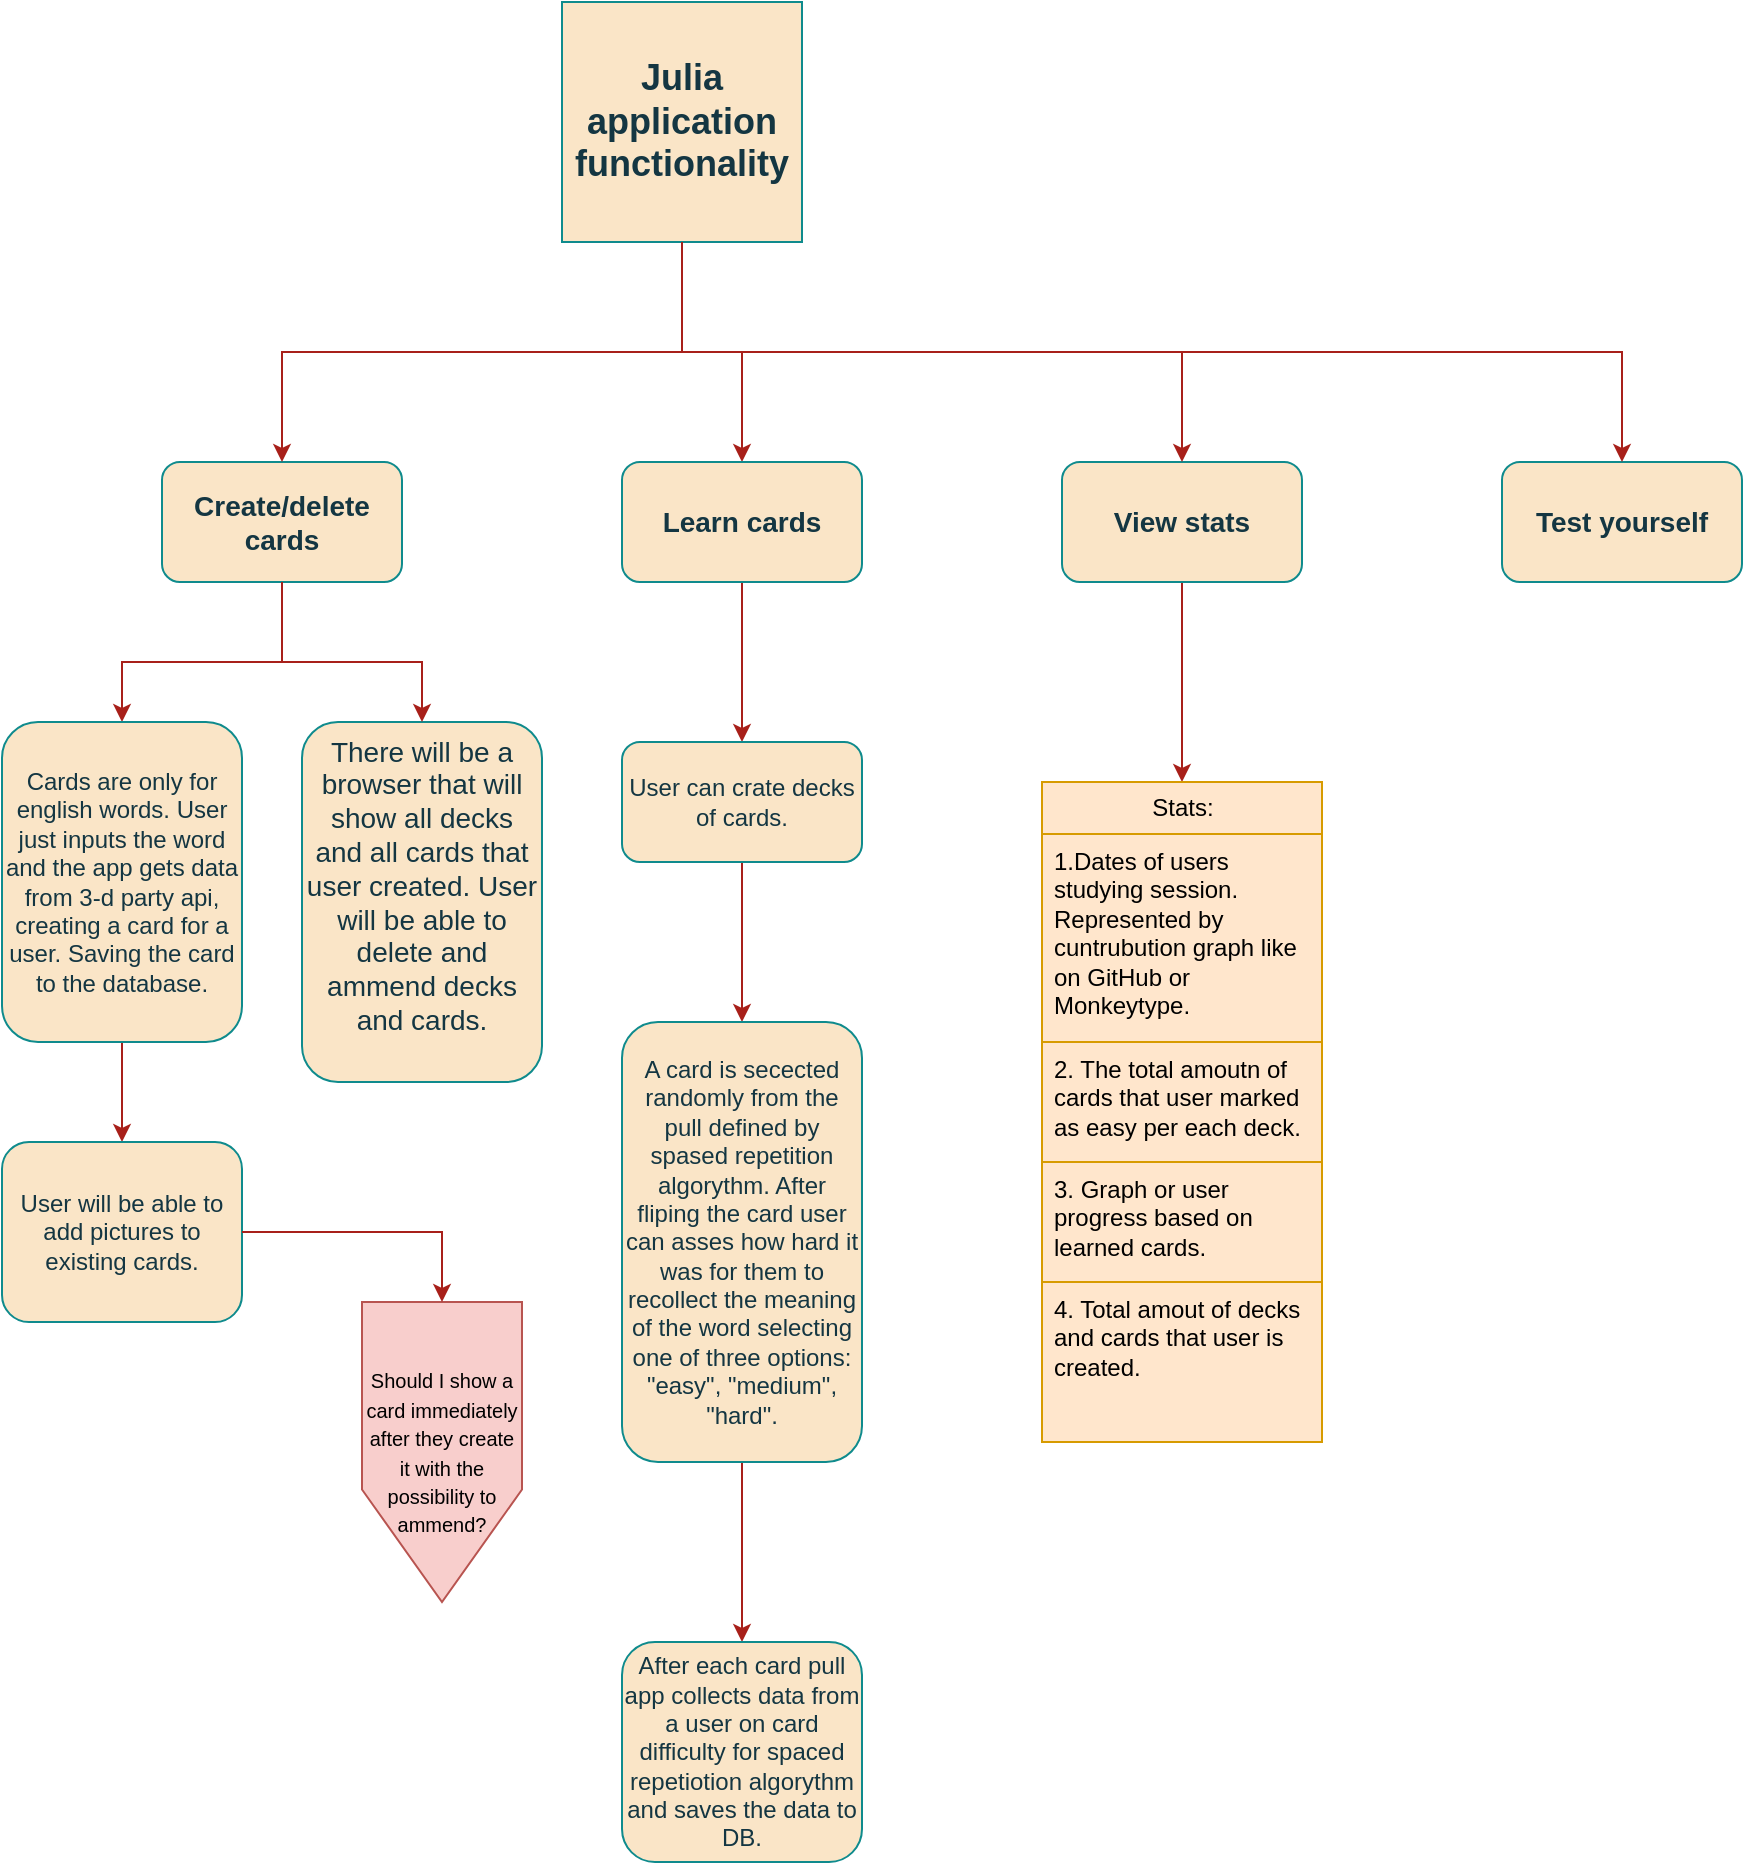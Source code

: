 <mxfile version="26.0.16">
  <diagram name="Page-1" id="ikfAr6Wg9IlykZeeA7P8">
    <mxGraphModel dx="836" dy="540" grid="1" gridSize="10" guides="1" tooltips="1" connect="1" arrows="1" fold="1" page="1" pageScale="1" pageWidth="850" pageHeight="1100" math="0" shadow="0">
      <root>
        <mxCell id="0" />
        <mxCell id="1" parent="0" />
        <mxCell id="hRWLToJVf3gDYwzzTR4O-7" value="" style="edgeStyle=orthogonalEdgeStyle;rounded=0;orthogonalLoop=1;jettySize=auto;html=1;labelBackgroundColor=none;strokeColor=#A8201A;fontColor=default;" edge="1" parent="1" source="hRWLToJVf3gDYwzzTR4O-1" target="hRWLToJVf3gDYwzzTR4O-3">
          <mxGeometry relative="1" as="geometry" />
        </mxCell>
        <mxCell id="hRWLToJVf3gDYwzzTR4O-1" value="&lt;font style=&quot;font-size: 18px;&quot;&gt;&lt;b&gt;Julia application functionality&lt;/b&gt;&lt;/font&gt;" style="whiteSpace=wrap;html=1;aspect=fixed;labelBackgroundColor=none;fillColor=#FAE5C7;strokeColor=#0F8B8D;fontColor=#143642;" vertex="1" parent="1">
          <mxGeometry x="340" y="20" width="120" height="120" as="geometry" />
        </mxCell>
        <mxCell id="hRWLToJVf3gDYwzzTR4O-12" value="" style="edgeStyle=orthogonalEdgeStyle;rounded=0;orthogonalLoop=1;jettySize=auto;html=1;labelBackgroundColor=none;strokeColor=#A8201A;fontColor=default;entryX=0.5;entryY=0;entryDx=0;entryDy=0;" edge="1" parent="1" source="hRWLToJVf3gDYwzzTR4O-2" target="hRWLToJVf3gDYwzzTR4O-11">
          <mxGeometry relative="1" as="geometry">
            <Array as="points">
              <mxPoint x="200" y="350" />
              <mxPoint x="120" y="350" />
            </Array>
          </mxGeometry>
        </mxCell>
        <mxCell id="hRWLToJVf3gDYwzzTR4O-2" value="&lt;font style=&quot;font-size: 14px;&quot;&gt;&lt;b&gt;Create/delete cards&lt;/b&gt;&lt;/font&gt;" style="rounded=1;whiteSpace=wrap;html=1;labelBackgroundColor=none;fillColor=#FAE5C7;strokeColor=#0F8B8D;fontColor=#143642;" vertex="1" parent="1">
          <mxGeometry x="140" y="250" width="120" height="60" as="geometry" />
        </mxCell>
        <mxCell id="hRWLToJVf3gDYwzzTR4O-16" value="" style="edgeStyle=orthogonalEdgeStyle;rounded=0;orthogonalLoop=1;jettySize=auto;html=1;labelBackgroundColor=none;strokeColor=#A8201A;fontColor=default;" edge="1" parent="1" source="hRWLToJVf3gDYwzzTR4O-3" target="hRWLToJVf3gDYwzzTR4O-15">
          <mxGeometry relative="1" as="geometry" />
        </mxCell>
        <mxCell id="hRWLToJVf3gDYwzzTR4O-3" value="&lt;font style=&quot;font-size: 14px;&quot;&gt;&lt;b&gt;Learn cards&lt;/b&gt;&lt;/font&gt;" style="rounded=1;whiteSpace=wrap;html=1;labelBackgroundColor=none;fillColor=#FAE5C7;strokeColor=#0F8B8D;fontColor=#143642;" vertex="1" parent="1">
          <mxGeometry x="370" y="250" width="120" height="60" as="geometry" />
        </mxCell>
        <mxCell id="hRWLToJVf3gDYwzzTR4O-24" value="" style="edgeStyle=orthogonalEdgeStyle;rounded=0;orthogonalLoop=1;jettySize=auto;html=1;labelBackgroundColor=none;strokeColor=#A8201A;fontColor=default;entryX=0.5;entryY=0;entryDx=0;entryDy=0;" edge="1" parent="1" source="hRWLToJVf3gDYwzzTR4O-4" target="hRWLToJVf3gDYwzzTR4O-27">
          <mxGeometry relative="1" as="geometry">
            <mxPoint x="610" y="390" as="targetPoint" />
          </mxGeometry>
        </mxCell>
        <mxCell id="hRWLToJVf3gDYwzzTR4O-4" value="&lt;font style=&quot;font-size: 14px;&quot;&gt;&lt;b&gt;View stats&lt;/b&gt;&lt;/font&gt;" style="rounded=1;whiteSpace=wrap;html=1;labelBackgroundColor=none;fillColor=#FAE5C7;strokeColor=#0F8B8D;fontColor=#143642;" vertex="1" parent="1">
          <mxGeometry x="590" y="250" width="120" height="60" as="geometry" />
        </mxCell>
        <mxCell id="hRWLToJVf3gDYwzzTR4O-5" value="&lt;font style=&quot;font-size: 14px;&quot;&gt;&lt;b&gt;Test yourself&lt;/b&gt;&lt;/font&gt;" style="rounded=1;whiteSpace=wrap;html=1;labelBackgroundColor=none;fillColor=#FAE5C7;strokeColor=#0F8B8D;fontColor=#143642;" vertex="1" parent="1">
          <mxGeometry x="810" y="250" width="120" height="60" as="geometry" />
        </mxCell>
        <mxCell id="hRWLToJVf3gDYwzzTR4O-8" value="" style="edgeStyle=orthogonalEdgeStyle;rounded=0;orthogonalLoop=1;jettySize=auto;html=1;exitX=0.5;exitY=1;exitDx=0;exitDy=0;labelBackgroundColor=none;strokeColor=#A8201A;fontColor=default;" edge="1" parent="1" source="hRWLToJVf3gDYwzzTR4O-1" target="hRWLToJVf3gDYwzzTR4O-4">
          <mxGeometry relative="1" as="geometry">
            <mxPoint x="390" y="210" as="sourcePoint" />
            <mxPoint x="310" y="260" as="targetPoint" />
          </mxGeometry>
        </mxCell>
        <mxCell id="hRWLToJVf3gDYwzzTR4O-9" value="" style="edgeStyle=orthogonalEdgeStyle;rounded=0;orthogonalLoop=1;jettySize=auto;html=1;entryX=0.5;entryY=0;entryDx=0;entryDy=0;exitX=0.5;exitY=1;exitDx=0;exitDy=0;labelBackgroundColor=none;strokeColor=#A8201A;fontColor=default;" edge="1" parent="1" source="hRWLToJVf3gDYwzzTR4O-1" target="hRWLToJVf3gDYwzzTR4O-2">
          <mxGeometry relative="1" as="geometry">
            <mxPoint x="410" y="130" as="sourcePoint" />
            <mxPoint x="310" y="260" as="targetPoint" />
          </mxGeometry>
        </mxCell>
        <mxCell id="hRWLToJVf3gDYwzzTR4O-10" value="" style="edgeStyle=orthogonalEdgeStyle;rounded=0;orthogonalLoop=1;jettySize=auto;html=1;exitX=0.5;exitY=1;exitDx=0;exitDy=0;entryX=0.5;entryY=0;entryDx=0;entryDy=0;labelBackgroundColor=none;strokeColor=#A8201A;fontColor=default;" edge="1" parent="1" source="hRWLToJVf3gDYwzzTR4O-1" target="hRWLToJVf3gDYwzzTR4O-5">
          <mxGeometry relative="1" as="geometry">
            <mxPoint x="420" y="140" as="sourcePoint" />
            <mxPoint x="320" y="270" as="targetPoint" />
          </mxGeometry>
        </mxCell>
        <mxCell id="hRWLToJVf3gDYwzzTR4O-36" value="" style="edgeStyle=orthogonalEdgeStyle;rounded=0;orthogonalLoop=1;jettySize=auto;html=1;strokeColor=#A8201A;fontColor=#143642;fillColor=#FAE5C7;" edge="1" parent="1" source="hRWLToJVf3gDYwzzTR4O-11" target="hRWLToJVf3gDYwzzTR4O-35">
          <mxGeometry relative="1" as="geometry" />
        </mxCell>
        <mxCell id="hRWLToJVf3gDYwzzTR4O-11" value="Cards are only for english words. User just inputs the word and the app gets data from 3-d party api, creating a card for a user. Saving the card to the database." style="rounded=1;whiteSpace=wrap;html=1;labelBackgroundColor=none;fillColor=#FAE5C7;strokeColor=#0F8B8D;fontColor=#143642;" vertex="1" parent="1">
          <mxGeometry x="60" y="380" width="120" height="160" as="geometry" />
        </mxCell>
        <mxCell id="hRWLToJVf3gDYwzzTR4O-18" value="" style="edgeStyle=orthogonalEdgeStyle;rounded=0;orthogonalLoop=1;jettySize=auto;html=1;labelBackgroundColor=none;strokeColor=#A8201A;fontColor=default;" edge="1" parent="1" source="hRWLToJVf3gDYwzzTR4O-15" target="hRWLToJVf3gDYwzzTR4O-17">
          <mxGeometry relative="1" as="geometry" />
        </mxCell>
        <mxCell id="hRWLToJVf3gDYwzzTR4O-15" value="&lt;font style=&quot;font-size: 12px;&quot;&gt;User can crate decks of cards.&lt;/font&gt;" style="rounded=1;whiteSpace=wrap;html=1;labelBackgroundColor=none;fillColor=#FAE5C7;strokeColor=#0F8B8D;fontColor=#143642;" vertex="1" parent="1">
          <mxGeometry x="370" y="390" width="120" height="60" as="geometry" />
        </mxCell>
        <mxCell id="hRWLToJVf3gDYwzzTR4O-26" value="" style="edgeStyle=orthogonalEdgeStyle;rounded=0;orthogonalLoop=1;jettySize=auto;html=1;strokeColor=#A8201A;fontColor=#143642;fillColor=#FAE5C7;" edge="1" parent="1" source="hRWLToJVf3gDYwzzTR4O-17" target="hRWLToJVf3gDYwzzTR4O-25">
          <mxGeometry relative="1" as="geometry" />
        </mxCell>
        <mxCell id="hRWLToJVf3gDYwzzTR4O-17" value="&lt;div&gt;A card is secected randomly from the pull defined by spased repetition algorythm&lt;span style=&quot;background-color: transparent; color: light-dark(rgb(20, 54, 66), rgb(173, 202, 213));&quot;&gt;. After fliping the card user can asses how hard it was for them to recollect the meaning of the word selecting one of three options:&lt;/span&gt;&lt;/div&gt;&lt;div&gt;&quot;easy&quot;, &quot;medium&quot;, &quot;hard&quot;.&lt;/div&gt;" style="rounded=1;whiteSpace=wrap;html=1;labelBackgroundColor=none;fillColor=#FAE5C7;strokeColor=#0F8B8D;fontColor=#143642;" vertex="1" parent="1">
          <mxGeometry x="370" y="530" width="120" height="220" as="geometry" />
        </mxCell>
        <mxCell id="hRWLToJVf3gDYwzzTR4O-25" value="After each card pull app collects data from a user on card difficulty for spaced repetiotion algorythm and saves the data to DB." style="whiteSpace=wrap;html=1;fillColor=#FAE5C7;strokeColor=#0F8B8D;fontColor=#143642;rounded=1;labelBackgroundColor=none;" vertex="1" parent="1">
          <mxGeometry x="370" y="840" width="120" height="110" as="geometry" />
        </mxCell>
        <mxCell id="hRWLToJVf3gDYwzzTR4O-27" value="&lt;span style=&quot;text-wrap-mode: wrap;&quot;&gt;Stats:&lt;/span&gt;" style="swimlane;fontStyle=0;childLayout=stackLayout;horizontal=1;startSize=26;fillColor=#ffe6cc;horizontalStack=0;resizeParent=1;resizeParentMax=0;resizeLast=0;collapsible=1;marginBottom=0;html=1;strokeColor=#d79b00;" vertex="1" parent="1">
          <mxGeometry x="580" y="410" width="140" height="250" as="geometry" />
        </mxCell>
        <mxCell id="hRWLToJVf3gDYwzzTR4O-28" value="&lt;span style=&quot;text-align: center;&quot;&gt;1.Dates of users studying session. Represented by cuntrubution graph like on GitHub or Monkeytype.&lt;/span&gt;" style="text;strokeColor=#d79b00;fillColor=#ffe6cc;align=left;verticalAlign=top;spacingLeft=4;spacingRight=4;overflow=hidden;rotatable=0;points=[[0,0.5],[1,0.5]];portConstraint=eastwest;whiteSpace=wrap;html=1;" vertex="1" parent="hRWLToJVf3gDYwzzTR4O-27">
          <mxGeometry y="26" width="140" height="104" as="geometry" />
        </mxCell>
        <mxCell id="hRWLToJVf3gDYwzzTR4O-29" value="&lt;span style=&quot;text-align: center;&quot;&gt;2. The total amoutn of cards that user marked as easy per each deck.&lt;/span&gt;" style="text;strokeColor=#d79b00;fillColor=#ffe6cc;align=left;verticalAlign=top;spacingLeft=4;spacingRight=4;overflow=hidden;rotatable=0;points=[[0,0.5],[1,0.5]];portConstraint=eastwest;whiteSpace=wrap;html=1;" vertex="1" parent="hRWLToJVf3gDYwzzTR4O-27">
          <mxGeometry y="130" width="140" height="60" as="geometry" />
        </mxCell>
        <mxCell id="hRWLToJVf3gDYwzzTR4O-30" value="3. Graph or user progress based on learned cards." style="text;strokeColor=#d79b00;fillColor=#ffe6cc;align=left;verticalAlign=top;spacingLeft=4;spacingRight=4;overflow=hidden;rotatable=0;points=[[0,0.5],[1,0.5]];portConstraint=eastwest;whiteSpace=wrap;html=1;" vertex="1" parent="hRWLToJVf3gDYwzzTR4O-27">
          <mxGeometry y="190" width="140" height="60" as="geometry" />
        </mxCell>
        <mxCell id="hRWLToJVf3gDYwzzTR4O-31" value="4. Total amout of decks and cards that user is created." style="text;strokeColor=#d79b00;fillColor=#ffe6cc;align=left;verticalAlign=top;spacingLeft=4;spacingRight=4;overflow=hidden;rotatable=0;points=[[0,0.5],[1,0.5]];portConstraint=eastwest;whiteSpace=wrap;html=1;" vertex="1" parent="1">
          <mxGeometry x="580" y="660" width="140" height="80" as="geometry" />
        </mxCell>
        <mxCell id="hRWLToJVf3gDYwzzTR4O-32" value="&lt;span style=&quot;font-size: 14px;&quot;&gt;There will be a browser that will show all decks and all cards that user created. User will be able to delete and ammend decks and cards.&lt;/span&gt;&lt;br&gt;&lt;div&gt;&lt;span style=&quot;font-size: 14px;&quot;&gt;&lt;br&gt;&lt;/span&gt;&lt;/div&gt;" style="rounded=1;whiteSpace=wrap;html=1;labelBackgroundColor=none;fillColor=#FAE5C7;strokeColor=#0F8B8D;fontColor=#143642;" vertex="1" parent="1">
          <mxGeometry x="210" y="380" width="120" height="180" as="geometry" />
        </mxCell>
        <mxCell id="hRWLToJVf3gDYwzzTR4O-34" value="" style="edgeStyle=orthogonalEdgeStyle;rounded=0;orthogonalLoop=1;jettySize=auto;html=1;labelBackgroundColor=none;strokeColor=#A8201A;fontColor=default;exitX=0.5;exitY=1;exitDx=0;exitDy=0;entryX=0.5;entryY=0;entryDx=0;entryDy=0;" edge="1" parent="1" source="hRWLToJVf3gDYwzzTR4O-2" target="hRWLToJVf3gDYwzzTR4O-32">
          <mxGeometry relative="1" as="geometry">
            <mxPoint x="210" y="320" as="sourcePoint" />
            <mxPoint x="100" y="390" as="targetPoint" />
            <Array as="points">
              <mxPoint x="200" y="350" />
              <mxPoint x="270" y="350" />
            </Array>
          </mxGeometry>
        </mxCell>
        <mxCell id="hRWLToJVf3gDYwzzTR4O-35" value="User will be able to add pictures to existing cards." style="rounded=1;whiteSpace=wrap;html=1;labelBackgroundColor=none;fillColor=#FAE5C7;strokeColor=#0F8B8D;fontColor=#143642;" vertex="1" parent="1">
          <mxGeometry x="60" y="590" width="120" height="90" as="geometry" />
        </mxCell>
        <mxCell id="hRWLToJVf3gDYwzzTR4O-39" value="&lt;font style=&quot;font-size: 10px;&quot;&gt;Should I show a card immediately after they create it with the possibility to ammend?&lt;/font&gt;" style="shape=offPageConnector;whiteSpace=wrap;html=1;strokeColor=#b85450;fillColor=#f8cecc;" vertex="1" parent="1">
          <mxGeometry x="240" y="670" width="80" height="150" as="geometry" />
        </mxCell>
        <mxCell id="hRWLToJVf3gDYwzzTR4O-40" value="" style="endArrow=classic;html=1;rounded=0;strokeColor=#A8201A;fontColor=#143642;fillColor=#FAE5C7;exitX=1;exitY=0.5;exitDx=0;exitDy=0;entryX=0.5;entryY=0;entryDx=0;entryDy=0;" edge="1" parent="1" source="hRWLToJVf3gDYwzzTR4O-35" target="hRWLToJVf3gDYwzzTR4O-39">
          <mxGeometry width="50" height="50" relative="1" as="geometry">
            <mxPoint x="290" y="690" as="sourcePoint" />
            <mxPoint x="340" y="640" as="targetPoint" />
            <Array as="points">
              <mxPoint x="280" y="635" />
            </Array>
          </mxGeometry>
        </mxCell>
      </root>
    </mxGraphModel>
  </diagram>
</mxfile>
